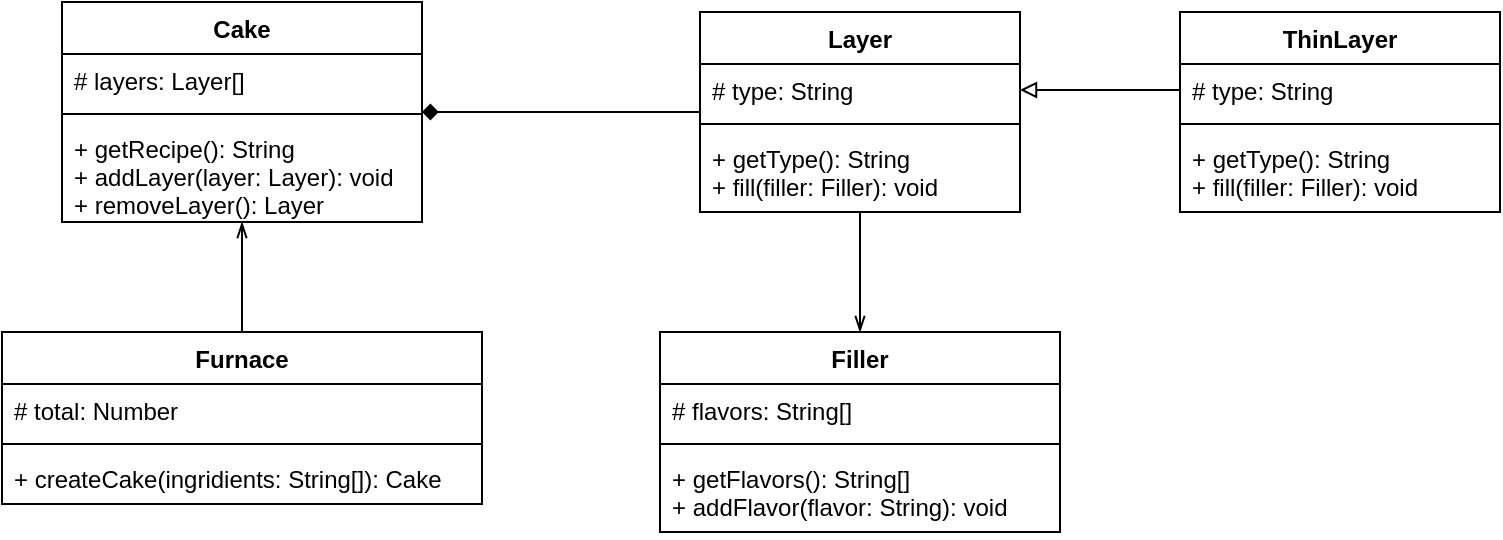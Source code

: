 <mxfile version="14.7.1" type="github"><diagram id="Qczj1tUrw4rJ5S7pwfr7" name="Page-1"><mxGraphModel dx="868" dy="460" grid="1" gridSize="10" guides="1" tooltips="1" connect="1" arrows="1" fold="1" page="1" pageScale="1" pageWidth="827" pageHeight="1169" math="0" shadow="0"><root><mxCell id="0"/><mxCell id="1" parent="0"/><mxCell id="pRh-S5okxtwCWEwb2zM1-41" style="edgeStyle=orthogonalEdgeStyle;rounded=0;orthogonalLoop=1;jettySize=auto;html=1;endArrow=openThin;endFill=0;strokeWidth=1;" edge="1" parent="1" source="pRh-S5okxtwCWEwb2zM1-5" target="pRh-S5okxtwCWEwb2zM1-9"><mxGeometry relative="1" as="geometry"/></mxCell><mxCell id="pRh-S5okxtwCWEwb2zM1-5" value="Furnace" style="swimlane;fontStyle=1;align=center;verticalAlign=top;childLayout=stackLayout;horizontal=1;startSize=26;horizontalStack=0;resizeParent=1;resizeParentMax=0;resizeLast=0;collapsible=1;marginBottom=0;" vertex="1" parent="1"><mxGeometry x="51" y="320" width="240" height="86" as="geometry"/></mxCell><mxCell id="pRh-S5okxtwCWEwb2zM1-6" value="# total: Number" style="text;strokeColor=none;fillColor=none;align=left;verticalAlign=top;spacingLeft=4;spacingRight=4;overflow=hidden;rotatable=0;points=[[0,0.5],[1,0.5]];portConstraint=eastwest;" vertex="1" parent="pRh-S5okxtwCWEwb2zM1-5"><mxGeometry y="26" width="240" height="26" as="geometry"/></mxCell><mxCell id="pRh-S5okxtwCWEwb2zM1-7" value="" style="line;strokeWidth=1;fillColor=none;align=left;verticalAlign=middle;spacingTop=-1;spacingLeft=3;spacingRight=3;rotatable=0;labelPosition=right;points=[];portConstraint=eastwest;" vertex="1" parent="pRh-S5okxtwCWEwb2zM1-5"><mxGeometry y="52" width="240" height="8" as="geometry"/></mxCell><mxCell id="pRh-S5okxtwCWEwb2zM1-8" value="+ createCake(ingridients: String[]): Cake" style="text;strokeColor=none;fillColor=none;align=left;verticalAlign=top;spacingLeft=4;spacingRight=4;overflow=hidden;rotatable=0;points=[[0,0.5],[1,0.5]];portConstraint=eastwest;" vertex="1" parent="pRh-S5okxtwCWEwb2zM1-5"><mxGeometry y="60" width="240" height="26" as="geometry"/></mxCell><mxCell id="pRh-S5okxtwCWEwb2zM1-9" value="Cake" style="swimlane;fontStyle=1;align=center;verticalAlign=top;childLayout=stackLayout;horizontal=1;startSize=26;horizontalStack=0;resizeParent=1;resizeParentMax=0;resizeLast=0;collapsible=1;marginBottom=0;" vertex="1" parent="1"><mxGeometry x="81" y="155" width="180" height="110" as="geometry"/></mxCell><mxCell id="pRh-S5okxtwCWEwb2zM1-10" value="# layers: Layer[]" style="text;strokeColor=none;fillColor=none;align=left;verticalAlign=top;spacingLeft=4;spacingRight=4;overflow=hidden;rotatable=0;points=[[0,0.5],[1,0.5]];portConstraint=eastwest;" vertex="1" parent="pRh-S5okxtwCWEwb2zM1-9"><mxGeometry y="26" width="180" height="26" as="geometry"/></mxCell><mxCell id="pRh-S5okxtwCWEwb2zM1-11" value="" style="line;strokeWidth=1;fillColor=none;align=left;verticalAlign=middle;spacingTop=-1;spacingLeft=3;spacingRight=3;rotatable=0;labelPosition=right;points=[];portConstraint=eastwest;" vertex="1" parent="pRh-S5okxtwCWEwb2zM1-9"><mxGeometry y="52" width="180" height="8" as="geometry"/></mxCell><mxCell id="pRh-S5okxtwCWEwb2zM1-12" value="+ getRecipe(): String&#10;+ addLayer(layer: Layer): void&#10;+ removeLayer(): Layer" style="text;strokeColor=none;fillColor=none;align=left;verticalAlign=top;spacingLeft=4;spacingRight=4;overflow=hidden;rotatable=0;points=[[0,0.5],[1,0.5]];portConstraint=eastwest;" vertex="1" parent="pRh-S5okxtwCWEwb2zM1-9"><mxGeometry y="60" width="180" height="50" as="geometry"/></mxCell><mxCell id="pRh-S5okxtwCWEwb2zM1-13" value="Filler" style="swimlane;fontStyle=1;align=center;verticalAlign=top;childLayout=stackLayout;horizontal=1;startSize=26;horizontalStack=0;resizeParent=1;resizeParentMax=0;resizeLast=0;collapsible=1;marginBottom=0;" vertex="1" parent="1"><mxGeometry x="380" y="320" width="200" height="100" as="geometry"/></mxCell><mxCell id="pRh-S5okxtwCWEwb2zM1-14" value="# flavors: String[]" style="text;strokeColor=none;fillColor=none;align=left;verticalAlign=top;spacingLeft=4;spacingRight=4;overflow=hidden;rotatable=0;points=[[0,0.5],[1,0.5]];portConstraint=eastwest;" vertex="1" parent="pRh-S5okxtwCWEwb2zM1-13"><mxGeometry y="26" width="200" height="26" as="geometry"/></mxCell><mxCell id="pRh-S5okxtwCWEwb2zM1-15" value="" style="line;strokeWidth=1;fillColor=none;align=left;verticalAlign=middle;spacingTop=-1;spacingLeft=3;spacingRight=3;rotatable=0;labelPosition=right;points=[];portConstraint=eastwest;" vertex="1" parent="pRh-S5okxtwCWEwb2zM1-13"><mxGeometry y="52" width="200" height="8" as="geometry"/></mxCell><mxCell id="pRh-S5okxtwCWEwb2zM1-16" value="+ getFlavors(): String[]&#10;+ addFlavor(flavor: String): void" style="text;strokeColor=none;fillColor=none;align=left;verticalAlign=top;spacingLeft=4;spacingRight=4;overflow=hidden;rotatable=0;points=[[0,0.5],[1,0.5]];portConstraint=eastwest;" vertex="1" parent="pRh-S5okxtwCWEwb2zM1-13"><mxGeometry y="60" width="200" height="40" as="geometry"/></mxCell><mxCell id="pRh-S5okxtwCWEwb2zM1-38" style="edgeStyle=orthogonalEdgeStyle;rounded=0;orthogonalLoop=1;jettySize=auto;html=1;endArrow=openThin;endFill=0;strokeWidth=1;" edge="1" parent="1" source="pRh-S5okxtwCWEwb2zM1-19" target="pRh-S5okxtwCWEwb2zM1-13"><mxGeometry relative="1" as="geometry"/></mxCell><mxCell id="pRh-S5okxtwCWEwb2zM1-39" style="edgeStyle=orthogonalEdgeStyle;rounded=0;orthogonalLoop=1;jettySize=auto;html=1;endArrow=diamond;endFill=1;strokeWidth=1;" edge="1" parent="1" source="pRh-S5okxtwCWEwb2zM1-19" target="pRh-S5okxtwCWEwb2zM1-9"><mxGeometry relative="1" as="geometry"/></mxCell><mxCell id="pRh-S5okxtwCWEwb2zM1-19" value="Layer" style="swimlane;fontStyle=1;align=center;verticalAlign=top;childLayout=stackLayout;horizontal=1;startSize=26;horizontalStack=0;resizeParent=1;resizeParentMax=0;resizeLast=0;collapsible=1;marginBottom=0;" vertex="1" parent="1"><mxGeometry x="400" y="160" width="160" height="100" as="geometry"/></mxCell><mxCell id="pRh-S5okxtwCWEwb2zM1-20" value="# type: String" style="text;strokeColor=none;fillColor=none;align=left;verticalAlign=top;spacingLeft=4;spacingRight=4;overflow=hidden;rotatable=0;points=[[0,0.5],[1,0.5]];portConstraint=eastwest;" vertex="1" parent="pRh-S5okxtwCWEwb2zM1-19"><mxGeometry y="26" width="160" height="26" as="geometry"/></mxCell><mxCell id="pRh-S5okxtwCWEwb2zM1-21" value="" style="line;strokeWidth=1;fillColor=none;align=left;verticalAlign=middle;spacingTop=-1;spacingLeft=3;spacingRight=3;rotatable=0;labelPosition=right;points=[];portConstraint=eastwest;" vertex="1" parent="pRh-S5okxtwCWEwb2zM1-19"><mxGeometry y="52" width="160" height="8" as="geometry"/></mxCell><mxCell id="pRh-S5okxtwCWEwb2zM1-22" value="+ getType(): String&#10;+ fill(filler: Filler): void" style="text;strokeColor=none;fillColor=none;align=left;verticalAlign=top;spacingLeft=4;spacingRight=4;overflow=hidden;rotatable=0;points=[[0,0.5],[1,0.5]];portConstraint=eastwest;" vertex="1" parent="pRh-S5okxtwCWEwb2zM1-19"><mxGeometry y="60" width="160" height="40" as="geometry"/></mxCell><mxCell id="pRh-S5okxtwCWEwb2zM1-28" value="ThinLayer" style="swimlane;fontStyle=1;align=center;verticalAlign=top;childLayout=stackLayout;horizontal=1;startSize=26;horizontalStack=0;resizeParent=1;resizeParentMax=0;resizeLast=0;collapsible=1;marginBottom=0;" vertex="1" parent="1"><mxGeometry x="640" y="160" width="160" height="100" as="geometry"/></mxCell><mxCell id="pRh-S5okxtwCWEwb2zM1-29" value="# type: String" style="text;strokeColor=none;fillColor=none;align=left;verticalAlign=top;spacingLeft=4;spacingRight=4;overflow=hidden;rotatable=0;points=[[0,0.5],[1,0.5]];portConstraint=eastwest;" vertex="1" parent="pRh-S5okxtwCWEwb2zM1-28"><mxGeometry y="26" width="160" height="26" as="geometry"/></mxCell><mxCell id="pRh-S5okxtwCWEwb2zM1-30" value="" style="line;strokeWidth=1;fillColor=none;align=left;verticalAlign=middle;spacingTop=-1;spacingLeft=3;spacingRight=3;rotatable=0;labelPosition=right;points=[];portConstraint=eastwest;" vertex="1" parent="pRh-S5okxtwCWEwb2zM1-28"><mxGeometry y="52" width="160" height="8" as="geometry"/></mxCell><mxCell id="pRh-S5okxtwCWEwb2zM1-31" value="+ getType(): String&#10;+ fill(filler: Filler): void" style="text;strokeColor=none;fillColor=none;align=left;verticalAlign=top;spacingLeft=4;spacingRight=4;overflow=hidden;rotatable=0;points=[[0,0.5],[1,0.5]];portConstraint=eastwest;" vertex="1" parent="pRh-S5okxtwCWEwb2zM1-28"><mxGeometry y="60" width="160" height="40" as="geometry"/></mxCell><mxCell id="pRh-S5okxtwCWEwb2zM1-37" style="edgeStyle=orthogonalEdgeStyle;rounded=0;orthogonalLoop=1;jettySize=auto;html=1;entryX=1;entryY=0.5;entryDx=0;entryDy=0;endArrow=block;endFill=0;strokeWidth=1;" edge="1" parent="1" source="pRh-S5okxtwCWEwb2zM1-29" target="pRh-S5okxtwCWEwb2zM1-20"><mxGeometry relative="1" as="geometry"/></mxCell></root></mxGraphModel></diagram></mxfile>